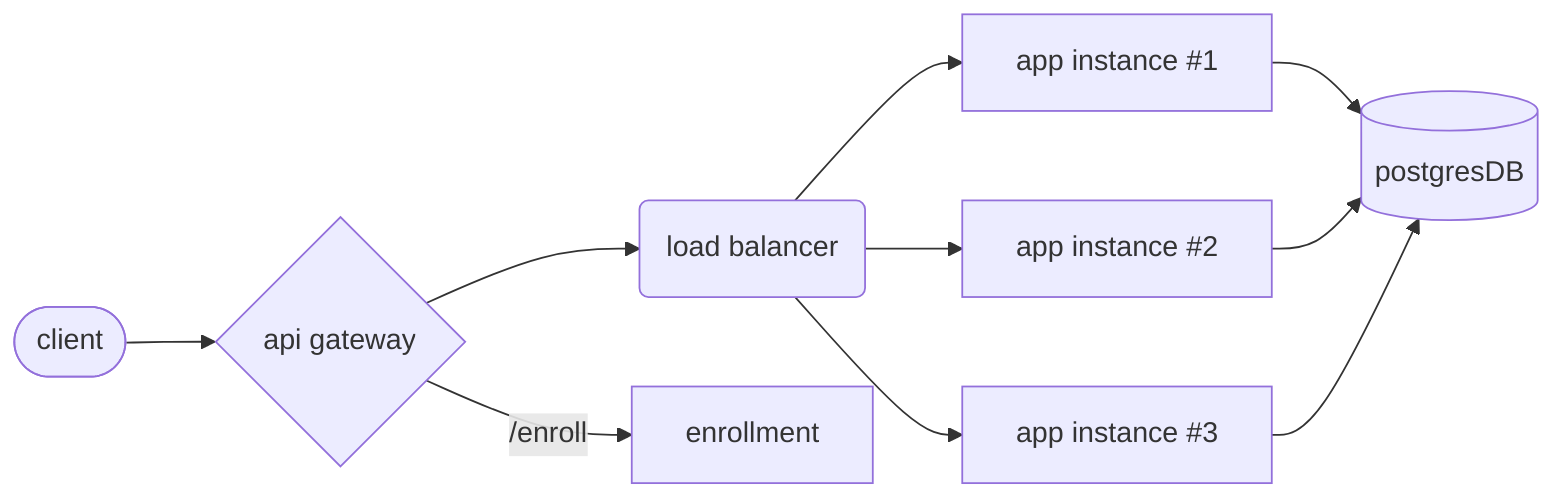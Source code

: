 flowchart LR;
    id1([client])-->id8{api gateway};
    id8-->id2(load balancer);
    id8--/enroll-->id9[enrollment];
    id2-->id4[app instance #1];
    id2-->id5[app instance #2];
    id2-->id6[app instance #3];
    id4-->id7[(postgresDB)];
    id5-->id7;
    id6-->id7;
